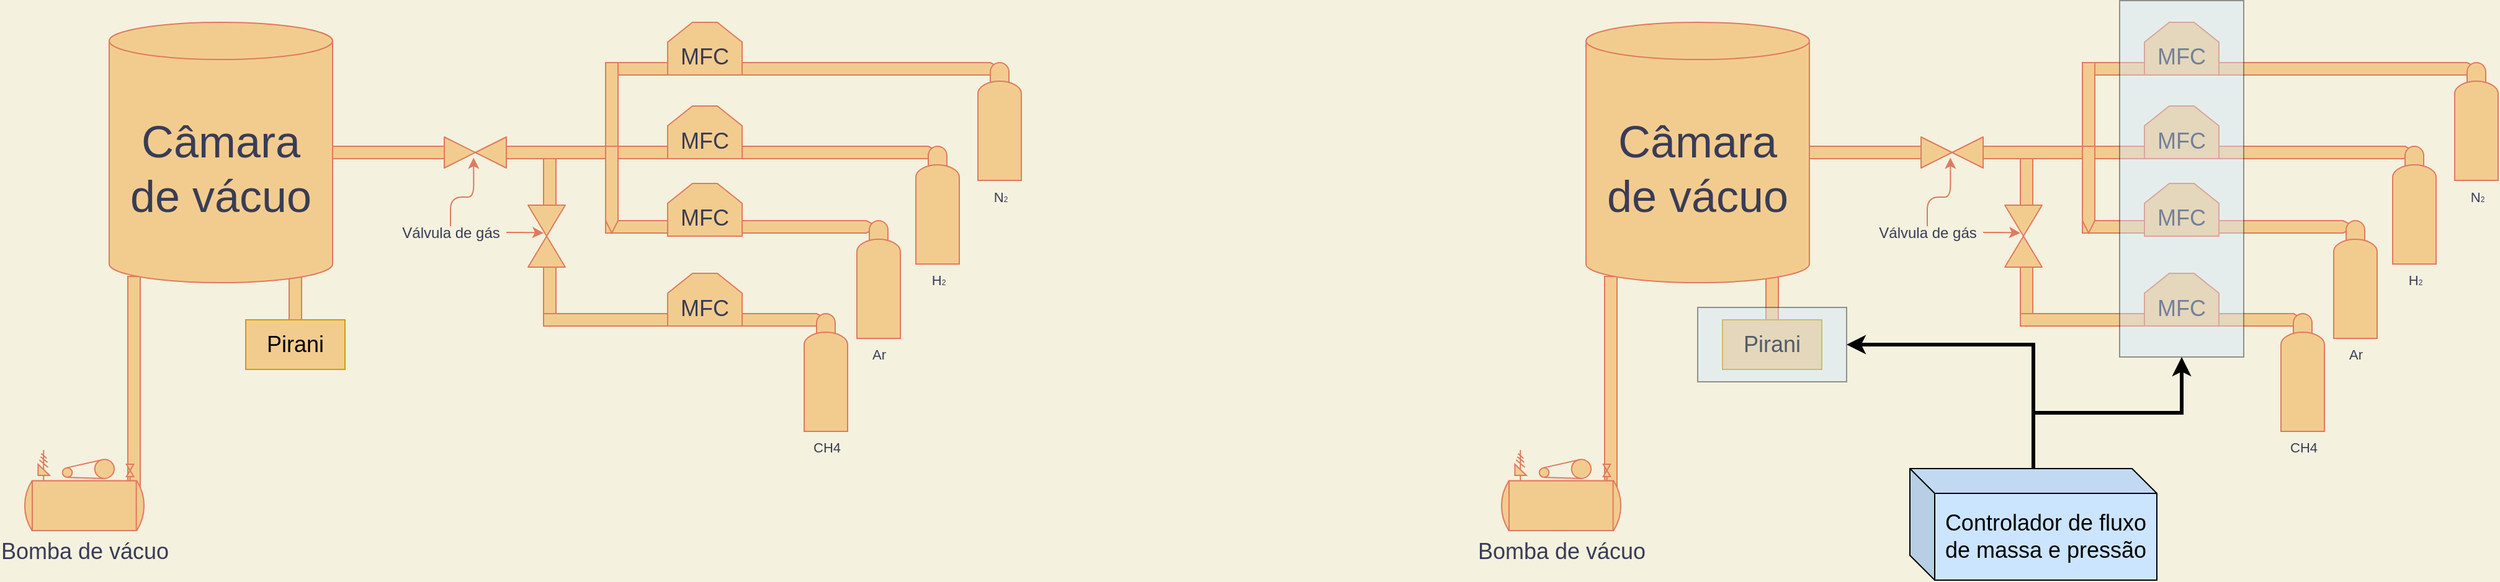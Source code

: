 <mxfile version="15.6.5" type="github">
  <diagram id="pm0KyGwDIg-Bs8ifSs3f" name="Page-1">
    <mxGraphModel dx="1420" dy="802" grid="1" gridSize="10" guides="1" tooltips="1" connect="1" arrows="1" fold="1" page="1" pageScale="1" pageWidth="827" pageHeight="1169" background="#F4F1DE" math="0" shadow="0">
      <root>
        <mxCell id="0" />
        <mxCell id="1" parent="0" />
        <mxCell id="i2rfmJk4JtvdybACD0-p-4" value="" style="html=1;shadow=0;dashed=0;align=center;verticalAlign=middle;shape=mxgraph.arrows2.arrow;dy=0;dx=10;notch=0;rounded=0;sketch=0;fontSize=36;fontColor=#393C56;strokeColor=#E07A5F;fillColor=#F2CC8F;" parent="1" vertex="1">
          <mxGeometry x="400" y="380" width="100" height="10" as="geometry" />
        </mxCell>
        <mxCell id="i2rfmJk4JtvdybACD0-p-5" value="" style="verticalLabelPosition=bottom;align=center;html=1;verticalAlign=top;pointerEvents=1;dashed=0;shape=mxgraph.pid2valves.valve;valveType=gate;rounded=0;sketch=0;fontSize=36;fontColor=#393C56;strokeColor=#E07A5F;fillColor=#F2CC8F;" parent="1" vertex="1">
          <mxGeometry x="490" y="372.5" width="50" height="25" as="geometry" />
        </mxCell>
        <mxCell id="i2rfmJk4JtvdybACD0-p-6" value="" style="html=1;shadow=0;dashed=0;align=center;verticalAlign=middle;shape=mxgraph.arrows2.arrow;dy=0;dx=10;notch=0;rounded=0;sketch=0;fontSize=36;fontColor=#393C56;strokeColor=#E07A5F;fillColor=#F2CC8F;" parent="1" vertex="1">
          <mxGeometry x="540" y="380" width="90" height="10" as="geometry" />
        </mxCell>
        <mxCell id="i2rfmJk4JtvdybACD0-p-8" value="" style="html=1;shadow=0;dashed=0;align=center;verticalAlign=middle;shape=mxgraph.arrows2.arrow;dy=0;dx=10;notch=0;rounded=0;sketch=0;fontSize=36;fontColor=#393C56;strokeColor=#E07A5F;fillColor=#F2CC8F;rotation=90;" parent="1" vertex="1">
          <mxGeometry x="550" y="410" width="50" height="10" as="geometry" />
        </mxCell>
        <mxCell id="i2rfmJk4JtvdybACD0-p-11" value="" style="html=1;shadow=0;dashed=0;align=center;verticalAlign=middle;shape=mxgraph.arrows2.arrow;dy=0;dx=10;notch=0;rounded=0;sketch=0;fontSize=36;fontColor=#393C56;strokeColor=#E07A5F;fillColor=#F2CC8F;rotation=90;" parent="1" vertex="1">
          <mxGeometry x="545" y="490" width="60" height="10" as="geometry" />
        </mxCell>
        <mxCell id="i2rfmJk4JtvdybACD0-p-13" value="" style="verticalLabelPosition=bottom;align=center;html=1;verticalAlign=top;pointerEvents=1;dashed=0;shape=mxgraph.pid2valves.valve;valveType=gate;rounded=0;sketch=0;fontSize=36;fontColor=#393C56;strokeColor=#E07A5F;fillColor=#F2CC8F;rotation=90;" parent="1" vertex="1">
          <mxGeometry x="547.5" y="437.5" width="50" height="30" as="geometry" />
        </mxCell>
        <mxCell id="i2rfmJk4JtvdybACD0-p-14" value="" style="html=1;shadow=0;dashed=0;align=center;verticalAlign=middle;shape=mxgraph.arrows2.arrow;dy=0;dx=10;notch=0;rounded=0;sketch=0;fontSize=36;fontColor=#393C56;strokeColor=#E07A5F;fillColor=#F2CC8F;rotation=0;" parent="1" vertex="1">
          <mxGeometry x="570" y="515" width="110" height="10" as="geometry" />
        </mxCell>
        <mxCell id="i2rfmJk4JtvdybACD0-p-18" value="" style="html=1;shadow=0;dashed=0;align=center;verticalAlign=middle;shape=mxgraph.arrows2.arrow;dy=0;dx=10;notch=0;rounded=0;sketch=0;fontSize=36;fontColor=#393C56;strokeColor=#E07A5F;fillColor=#F2CC8F;rotation=0;" parent="1" vertex="1">
          <mxGeometry x="620" y="440" width="60" height="10" as="geometry" />
        </mxCell>
        <mxCell id="i2rfmJk4JtvdybACD0-p-19" value="" style="html=1;shadow=0;dashed=0;align=center;verticalAlign=middle;shape=mxgraph.arrows2.arrow;dy=0;dx=10;notch=0;rounded=0;sketch=0;fontSize=36;fontColor=#393C56;strokeColor=#E07A5F;fillColor=#F2CC8F;rotation=0;" parent="1" vertex="1">
          <mxGeometry x="630" y="380" width="50" height="10" as="geometry" />
        </mxCell>
        <mxCell id="i2rfmJk4JtvdybACD0-p-25" value="&lt;font style=&quot;font-size: 18px&quot;&gt;MFC&lt;/font&gt;" style="shape=loopLimit;whiteSpace=wrap;html=1;rounded=0;sketch=0;fontSize=36;fontColor=#393C56;strokeColor=#E07A5F;strokeWidth=1;fillColor=#F2CC8F;" parent="1" vertex="1">
          <mxGeometry x="670" y="347.5" width="60" height="42.5" as="geometry" />
        </mxCell>
        <mxCell id="i2rfmJk4JtvdybACD0-p-26" value="&lt;font style=&quot;font-size: 18px&quot;&gt;MFC&lt;/font&gt;" style="shape=loopLimit;whiteSpace=wrap;html=1;rounded=0;sketch=0;fontSize=36;fontColor=#393C56;strokeColor=#E07A5F;strokeWidth=1;fillColor=#F2CC8F;" parent="1" vertex="1">
          <mxGeometry x="670" y="410" width="60" height="42.5" as="geometry" />
        </mxCell>
        <mxCell id="i2rfmJk4JtvdybACD0-p-27" value="&lt;font style=&quot;font-size: 18px&quot;&gt;MFC&lt;/font&gt;" style="shape=loopLimit;whiteSpace=wrap;html=1;rounded=0;sketch=0;fontSize=36;fontColor=#393C56;strokeColor=#E07A5F;strokeWidth=1;fillColor=#F2CC8F;" parent="1" vertex="1">
          <mxGeometry x="670" y="482.5" width="60" height="42.5" as="geometry" />
        </mxCell>
        <mxCell id="i2rfmJk4JtvdybACD0-p-28" value="" style="html=1;shadow=0;dashed=0;align=center;verticalAlign=middle;shape=mxgraph.arrows2.arrow;dy=0;dx=10;notch=0;rounded=0;sketch=0;fontSize=36;fontColor=#393C56;strokeColor=#E07A5F;fillColor=#F2CC8F;rotation=90;" parent="1" vertex="1">
          <mxGeometry x="580" y="352.5" width="90" height="10" as="geometry" />
        </mxCell>
        <mxCell id="i2rfmJk4JtvdybACD0-p-29" value="" style="html=1;shadow=0;dashed=0;align=center;verticalAlign=middle;shape=mxgraph.arrows2.arrow;dy=0;dx=10;notch=0;rounded=0;sketch=0;fontSize=36;fontColor=#393C56;strokeColor=#E07A5F;fillColor=#F2CC8F;rotation=90;" parent="1" vertex="1">
          <mxGeometry x="590" y="410" width="70" height="10" as="geometry" />
        </mxCell>
        <mxCell id="i2rfmJk4JtvdybACD0-p-31" value="" style="html=1;shadow=0;dashed=0;align=center;verticalAlign=middle;shape=mxgraph.arrows2.arrow;dy=0;dx=10;notch=0;rounded=0;sketch=0;fontSize=36;fontColor=#393C56;strokeColor=#E07A5F;fillColor=#F2CC8F;rotation=0;" parent="1" vertex="1">
          <mxGeometry x="630" y="312.5" width="50" height="10" as="geometry" />
        </mxCell>
        <mxCell id="i2rfmJk4JtvdybACD0-p-32" value="&lt;font style=&quot;font-size: 18px&quot;&gt;MFC&lt;/font&gt;" style="shape=loopLimit;whiteSpace=wrap;html=1;rounded=0;sketch=0;fontSize=36;fontColor=#393C56;strokeColor=#E07A5F;strokeWidth=1;fillColor=#F2CC8F;" parent="1" vertex="1">
          <mxGeometry x="670" y="280" width="60" height="42.5" as="geometry" />
        </mxCell>
        <mxCell id="i2rfmJk4JtvdybACD0-p-33" value="" style="html=1;shadow=0;dashed=0;align=center;verticalAlign=middle;shape=mxgraph.arrows2.arrow;dy=0;dx=10;notch=0;rounded=0;sketch=0;fontSize=36;fontColor=#393C56;strokeColor=#E07A5F;fillColor=#F2CC8F;rotation=0;" parent="1" vertex="1">
          <mxGeometry x="730" y="515" width="70" height="10" as="geometry" />
        </mxCell>
        <mxCell id="i2rfmJk4JtvdybACD0-p-34" value="" style="html=1;shadow=0;dashed=0;align=center;verticalAlign=middle;shape=mxgraph.arrows2.arrow;dy=0;dx=10;notch=0;rounded=0;sketch=0;fontSize=36;fontColor=#393C56;strokeColor=#E07A5F;fillColor=#F2CC8F;rotation=0;" parent="1" vertex="1">
          <mxGeometry x="730" y="440" width="110" height="10" as="geometry" />
        </mxCell>
        <mxCell id="i2rfmJk4JtvdybACD0-p-35" value="" style="html=1;shadow=0;dashed=0;align=center;verticalAlign=middle;shape=mxgraph.arrows2.arrow;dy=0;dx=10;notch=0;rounded=0;sketch=0;fontSize=36;fontColor=#393C56;strokeColor=#E07A5F;fillColor=#F2CC8F;rotation=0;" parent="1" vertex="1">
          <mxGeometry x="730" y="380" width="160" height="10" as="geometry" />
        </mxCell>
        <mxCell id="i2rfmJk4JtvdybACD0-p-36" value="" style="html=1;shadow=0;dashed=0;align=center;verticalAlign=middle;shape=mxgraph.arrows2.arrow;dy=0;dx=10;notch=0;rounded=0;sketch=0;fontSize=36;fontColor=#393C56;strokeColor=#E07A5F;fillColor=#F2CC8F;rotation=0;" parent="1" vertex="1">
          <mxGeometry x="730" y="312.5" width="210" height="10" as="geometry" />
        </mxCell>
        <mxCell id="i2rfmJk4JtvdybACD0-p-37" value="" style="html=1;shadow=0;dashed=0;align=center;verticalAlign=middle;shape=mxgraph.arrows2.arrow;dy=0;dx=10;notch=0;rounded=0;sketch=0;fontSize=36;fontColor=#393C56;strokeColor=#E07A5F;fillColor=#F2CC8F;rotation=90;" parent="1" vertex="1">
          <mxGeometry x="150" y="570" width="180" height="10" as="geometry" />
        </mxCell>
        <mxCell id="i2rfmJk4JtvdybACD0-p-39" value="Bomba de vácuo&lt;br&gt;" style="verticalLabelPosition=bottom;outlineConnect=0;align=center;dashed=0;html=1;verticalAlign=top;shape=mxgraph.pid.compressors.ac_air_compressor;rounded=0;sketch=0;fontSize=18;fontColor=#393C56;strokeColor=#E07A5F;strokeWidth=1;fillColor=#F2CC8F;" parent="1" vertex="1">
          <mxGeometry x="150" y="625" width="100" height="65" as="geometry" />
        </mxCell>
        <mxCell id="i2rfmJk4JtvdybACD0-p-41" value="CH4" style="shape=mxgraph.pid.vessels.gas_bottle;html=1;pointerEvents=1;align=center;verticalLabelPosition=bottom;verticalAlign=top;dashed=0;rounded=0;sketch=0;fontSize=11;fontColor=#393C56;strokeColor=#E07A5F;strokeWidth=1;fillColor=#F2CC8F;" parent="1" vertex="1">
          <mxGeometry x="780" y="515" width="35" height="95" as="geometry" />
        </mxCell>
        <mxCell id="i2rfmJk4JtvdybACD0-p-42" value="Ar" style="shape=mxgraph.pid.vessels.gas_bottle;html=1;pointerEvents=1;align=center;verticalLabelPosition=bottom;verticalAlign=top;dashed=0;rounded=0;sketch=0;fontSize=11;fontColor=#393C56;strokeColor=#E07A5F;strokeWidth=1;fillColor=#F2CC8F;" parent="1" vertex="1">
          <mxGeometry x="822.5" y="440" width="35" height="95" as="geometry" />
        </mxCell>
        <mxCell id="i2rfmJk4JtvdybACD0-p-43" value="H&lt;font style=&quot;font-size: 6px&quot;&gt;2&lt;/font&gt;" style="shape=mxgraph.pid.vessels.gas_bottle;html=1;pointerEvents=1;align=center;verticalLabelPosition=bottom;verticalAlign=top;dashed=0;rounded=0;sketch=0;fontSize=11;fontColor=#393C56;strokeColor=#E07A5F;strokeWidth=1;fillColor=#F2CC8F;" parent="1" vertex="1">
          <mxGeometry x="870" y="380" width="35" height="95" as="geometry" />
        </mxCell>
        <mxCell id="i2rfmJk4JtvdybACD0-p-44" value="N&lt;font style=&quot;font-size: 6px&quot;&gt;2&lt;/font&gt;" style="shape=mxgraph.pid.vessels.gas_bottle;html=1;pointerEvents=1;align=center;verticalLabelPosition=bottom;verticalAlign=top;dashed=0;rounded=0;sketch=0;fontSize=11;fontColor=#393C56;strokeColor=#E07A5F;strokeWidth=1;fillColor=#F2CC8F;" parent="1" vertex="1">
          <mxGeometry x="920" y="312.5" width="35" height="95" as="geometry" />
        </mxCell>
        <mxCell id="i2rfmJk4JtvdybACD0-p-48" style="edgeStyle=orthogonalEdgeStyle;curved=0;rounded=1;sketch=0;orthogonalLoop=1;jettySize=auto;html=1;entryX=0.473;entryY=0.667;entryDx=0;entryDy=0;entryPerimeter=0;fontSize=12;fontColor=#393C56;strokeColor=#E07A5F;fillColor=#F2CC8F;" parent="1" source="i2rfmJk4JtvdybACD0-p-46" target="i2rfmJk4JtvdybACD0-p-5" edge="1">
          <mxGeometry relative="1" as="geometry" />
        </mxCell>
        <mxCell id="i2rfmJk4JtvdybACD0-p-49" style="edgeStyle=orthogonalEdgeStyle;curved=0;rounded=1;sketch=0;orthogonalLoop=1;jettySize=auto;html=1;entryX=0.45;entryY=0.583;entryDx=0;entryDy=0;entryPerimeter=0;fontSize=12;fontColor=#393C56;strokeColor=#E07A5F;fillColor=#F2CC8F;" parent="1" source="i2rfmJk4JtvdybACD0-p-46" target="i2rfmJk4JtvdybACD0-p-13" edge="1">
          <mxGeometry relative="1" as="geometry" />
        </mxCell>
        <mxCell id="i2rfmJk4JtvdybACD0-p-46" value="&lt;font style=&quot;font-size: 12px&quot;&gt;Válvula de gás&lt;/font&gt;" style="text;html=1;align=center;verticalAlign=middle;resizable=0;points=[];autosize=1;strokeColor=none;fillColor=none;fontSize=6;fontColor=#393C56;" parent="1" vertex="1">
          <mxGeometry x="450" y="444.5" width="90" height="10" as="geometry" />
        </mxCell>
        <mxCell id="fzmC69lv0-OHPau7h5W_-1" value="" style="html=1;shadow=0;dashed=0;align=center;verticalAlign=middle;shape=mxgraph.arrows2.arrow;dy=0;dx=10;notch=0;rounded=0;sketch=0;fontSize=36;fontColor=default;strokeColor=#E07A5F;fillColor=#F2CC8F;rotation=90;" vertex="1" parent="1">
          <mxGeometry x="345" y="500" width="50" height="10" as="geometry" />
        </mxCell>
        <mxCell id="fzmC69lv0-OHPau7h5W_-2" value="&lt;font style=&quot;font-size: 36px&quot;&gt;Câmara de vácuo&lt;/font&gt;" style="shape=cylinder3;whiteSpace=wrap;html=1;boundedLbl=1;backgroundOutline=1;size=15;rounded=0;sketch=0;fontColor=#393C56;strokeColor=#E07A5F;fillColor=#F2CC8F;" vertex="1" parent="1">
          <mxGeometry x="220" y="280" width="180" height="210" as="geometry" />
        </mxCell>
        <mxCell id="fzmC69lv0-OHPau7h5W_-3" value="&lt;font style=&quot;font-size: 18px&quot;&gt;Pirani&lt;/font&gt;" style="rounded=0;whiteSpace=wrap;html=1;strokeColor=#d79b00;fillColor=#F2CC8F;fontColor=default;" vertex="1" parent="1">
          <mxGeometry x="330" y="520" width="80" height="40" as="geometry" />
        </mxCell>
        <mxCell id="fzmC69lv0-OHPau7h5W_-37" value="" style="html=1;shadow=0;dashed=0;align=center;verticalAlign=middle;shape=mxgraph.arrows2.arrow;dy=0;dx=10;notch=0;rounded=0;sketch=0;fontSize=36;fontColor=#393C56;strokeColor=#E07A5F;fillColor=#F2CC8F;" vertex="1" parent="1">
          <mxGeometry x="1590" y="380" width="100" height="10" as="geometry" />
        </mxCell>
        <mxCell id="fzmC69lv0-OHPau7h5W_-38" value="" style="verticalLabelPosition=bottom;align=center;html=1;verticalAlign=top;pointerEvents=1;dashed=0;shape=mxgraph.pid2valves.valve;valveType=gate;rounded=0;sketch=0;fontSize=36;fontColor=#393C56;strokeColor=#E07A5F;fillColor=#F2CC8F;" vertex="1" parent="1">
          <mxGeometry x="1680" y="372.5" width="50" height="25" as="geometry" />
        </mxCell>
        <mxCell id="fzmC69lv0-OHPau7h5W_-39" value="" style="html=1;shadow=0;dashed=0;align=center;verticalAlign=middle;shape=mxgraph.arrows2.arrow;dy=0;dx=10;notch=0;rounded=0;sketch=0;fontSize=36;fontColor=#393C56;strokeColor=#E07A5F;fillColor=#F2CC8F;" vertex="1" parent="1">
          <mxGeometry x="1730" y="380" width="90" height="10" as="geometry" />
        </mxCell>
        <mxCell id="fzmC69lv0-OHPau7h5W_-40" value="" style="html=1;shadow=0;dashed=0;align=center;verticalAlign=middle;shape=mxgraph.arrows2.arrow;dy=0;dx=10;notch=0;rounded=0;sketch=0;fontSize=36;fontColor=#393C56;strokeColor=#E07A5F;fillColor=#F2CC8F;rotation=90;" vertex="1" parent="1">
          <mxGeometry x="1740" y="410" width="50" height="10" as="geometry" />
        </mxCell>
        <mxCell id="fzmC69lv0-OHPau7h5W_-41" value="" style="html=1;shadow=0;dashed=0;align=center;verticalAlign=middle;shape=mxgraph.arrows2.arrow;dy=0;dx=10;notch=0;rounded=0;sketch=0;fontSize=36;fontColor=#393C56;strokeColor=#E07A5F;fillColor=#F2CC8F;rotation=90;" vertex="1" parent="1">
          <mxGeometry x="1735" y="490" width="60" height="10" as="geometry" />
        </mxCell>
        <mxCell id="fzmC69lv0-OHPau7h5W_-42" value="" style="verticalLabelPosition=bottom;align=center;html=1;verticalAlign=top;pointerEvents=1;dashed=0;shape=mxgraph.pid2valves.valve;valveType=gate;rounded=0;sketch=0;fontSize=36;fontColor=#393C56;strokeColor=#E07A5F;fillColor=#F2CC8F;rotation=90;" vertex="1" parent="1">
          <mxGeometry x="1737.5" y="437.5" width="50" height="30" as="geometry" />
        </mxCell>
        <mxCell id="fzmC69lv0-OHPau7h5W_-43" value="" style="html=1;shadow=0;dashed=0;align=center;verticalAlign=middle;shape=mxgraph.arrows2.arrow;dy=0;dx=10;notch=0;rounded=0;sketch=0;fontSize=36;fontColor=#393C56;strokeColor=#E07A5F;fillColor=#F2CC8F;rotation=0;" vertex="1" parent="1">
          <mxGeometry x="1760" y="515" width="110" height="10" as="geometry" />
        </mxCell>
        <mxCell id="fzmC69lv0-OHPau7h5W_-44" value="" style="html=1;shadow=0;dashed=0;align=center;verticalAlign=middle;shape=mxgraph.arrows2.arrow;dy=0;dx=10;notch=0;rounded=0;sketch=0;fontSize=36;fontColor=#393C56;strokeColor=#E07A5F;fillColor=#F2CC8F;rotation=0;" vertex="1" parent="1">
          <mxGeometry x="1810" y="440" width="60" height="10" as="geometry" />
        </mxCell>
        <mxCell id="fzmC69lv0-OHPau7h5W_-45" value="" style="html=1;shadow=0;dashed=0;align=center;verticalAlign=middle;shape=mxgraph.arrows2.arrow;dy=0;dx=10;notch=0;rounded=0;sketch=0;fontSize=36;fontColor=#393C56;strokeColor=#E07A5F;fillColor=#F2CC8F;rotation=0;" vertex="1" parent="1">
          <mxGeometry x="1820" y="380" width="50" height="10" as="geometry" />
        </mxCell>
        <mxCell id="fzmC69lv0-OHPau7h5W_-46" value="&lt;font style=&quot;font-size: 18px&quot;&gt;MFC&lt;/font&gt;" style="shape=loopLimit;whiteSpace=wrap;html=1;rounded=0;sketch=0;fontSize=36;fontColor=#393C56;strokeColor=#E07A5F;strokeWidth=1;fillColor=#F2CC8F;" vertex="1" parent="1">
          <mxGeometry x="1860" y="347.5" width="60" height="42.5" as="geometry" />
        </mxCell>
        <mxCell id="fzmC69lv0-OHPau7h5W_-47" value="&lt;font style=&quot;font-size: 18px&quot;&gt;MFC&lt;/font&gt;" style="shape=loopLimit;whiteSpace=wrap;html=1;rounded=0;sketch=0;fontSize=36;fontColor=#393C56;strokeColor=#E07A5F;strokeWidth=1;fillColor=#F2CC8F;" vertex="1" parent="1">
          <mxGeometry x="1860" y="410" width="60" height="42.5" as="geometry" />
        </mxCell>
        <mxCell id="fzmC69lv0-OHPau7h5W_-48" value="&lt;font style=&quot;font-size: 18px&quot;&gt;MFC&lt;/font&gt;" style="shape=loopLimit;whiteSpace=wrap;html=1;rounded=0;sketch=0;fontSize=36;fontColor=#393C56;strokeColor=#E07A5F;strokeWidth=1;fillColor=#F2CC8F;" vertex="1" parent="1">
          <mxGeometry x="1860" y="482.5" width="60" height="42.5" as="geometry" />
        </mxCell>
        <mxCell id="fzmC69lv0-OHPau7h5W_-49" value="" style="html=1;shadow=0;dashed=0;align=center;verticalAlign=middle;shape=mxgraph.arrows2.arrow;dy=0;dx=10;notch=0;rounded=0;sketch=0;fontSize=36;fontColor=#393C56;strokeColor=#E07A5F;fillColor=#F2CC8F;rotation=90;" vertex="1" parent="1">
          <mxGeometry x="1770" y="352.5" width="90" height="10" as="geometry" />
        </mxCell>
        <mxCell id="fzmC69lv0-OHPau7h5W_-50" value="" style="html=1;shadow=0;dashed=0;align=center;verticalAlign=middle;shape=mxgraph.arrows2.arrow;dy=0;dx=10;notch=0;rounded=0;sketch=0;fontSize=36;fontColor=#393C56;strokeColor=#E07A5F;fillColor=#F2CC8F;rotation=90;" vertex="1" parent="1">
          <mxGeometry x="1780" y="410" width="70" height="10" as="geometry" />
        </mxCell>
        <mxCell id="fzmC69lv0-OHPau7h5W_-51" value="" style="html=1;shadow=0;dashed=0;align=center;verticalAlign=middle;shape=mxgraph.arrows2.arrow;dy=0;dx=10;notch=0;rounded=0;sketch=0;fontSize=36;fontColor=#393C56;strokeColor=#E07A5F;fillColor=#F2CC8F;rotation=0;" vertex="1" parent="1">
          <mxGeometry x="1820" y="312.5" width="50" height="10" as="geometry" />
        </mxCell>
        <mxCell id="fzmC69lv0-OHPau7h5W_-52" value="&lt;font style=&quot;font-size: 18px&quot;&gt;MFC&lt;/font&gt;" style="shape=loopLimit;whiteSpace=wrap;html=1;rounded=0;sketch=0;fontSize=36;fontColor=#393C56;strokeColor=#E07A5F;strokeWidth=1;fillColor=#F2CC8F;" vertex="1" parent="1">
          <mxGeometry x="1860" y="280" width="60" height="42.5" as="geometry" />
        </mxCell>
        <mxCell id="fzmC69lv0-OHPau7h5W_-53" value="" style="html=1;shadow=0;dashed=0;align=center;verticalAlign=middle;shape=mxgraph.arrows2.arrow;dy=0;dx=10;notch=0;rounded=0;sketch=0;fontSize=36;fontColor=#393C56;strokeColor=#E07A5F;fillColor=#F2CC8F;rotation=0;" vertex="1" parent="1">
          <mxGeometry x="1920" y="515" width="70" height="10" as="geometry" />
        </mxCell>
        <mxCell id="fzmC69lv0-OHPau7h5W_-54" value="" style="html=1;shadow=0;dashed=0;align=center;verticalAlign=middle;shape=mxgraph.arrows2.arrow;dy=0;dx=10;notch=0;rounded=0;sketch=0;fontSize=36;fontColor=#393C56;strokeColor=#E07A5F;fillColor=#F2CC8F;rotation=0;" vertex="1" parent="1">
          <mxGeometry x="1920" y="440" width="110" height="10" as="geometry" />
        </mxCell>
        <mxCell id="fzmC69lv0-OHPau7h5W_-55" value="" style="html=1;shadow=0;dashed=0;align=center;verticalAlign=middle;shape=mxgraph.arrows2.arrow;dy=0;dx=10;notch=0;rounded=0;sketch=0;fontSize=36;fontColor=#393C56;strokeColor=#E07A5F;fillColor=#F2CC8F;rotation=0;" vertex="1" parent="1">
          <mxGeometry x="1920" y="380" width="160" height="10" as="geometry" />
        </mxCell>
        <mxCell id="fzmC69lv0-OHPau7h5W_-56" value="" style="html=1;shadow=0;dashed=0;align=center;verticalAlign=middle;shape=mxgraph.arrows2.arrow;dy=0;dx=10;notch=0;rounded=0;sketch=0;fontSize=36;fontColor=#393C56;strokeColor=#E07A5F;fillColor=#F2CC8F;rotation=0;" vertex="1" parent="1">
          <mxGeometry x="1920" y="312.5" width="210" height="10" as="geometry" />
        </mxCell>
        <mxCell id="fzmC69lv0-OHPau7h5W_-57" value="" style="html=1;shadow=0;dashed=0;align=center;verticalAlign=middle;shape=mxgraph.arrows2.arrow;dy=0;dx=10;notch=0;rounded=0;sketch=0;fontSize=36;fontColor=#393C56;strokeColor=#E07A5F;fillColor=#F2CC8F;rotation=90;" vertex="1" parent="1">
          <mxGeometry x="1340" y="570" width="180" height="10" as="geometry" />
        </mxCell>
        <mxCell id="fzmC69lv0-OHPau7h5W_-58" value="Bomba de vácuo&lt;br&gt;" style="verticalLabelPosition=bottom;outlineConnect=0;align=center;dashed=0;html=1;verticalAlign=top;shape=mxgraph.pid.compressors.ac_air_compressor;rounded=0;sketch=0;fontSize=18;fontColor=#393C56;strokeColor=#E07A5F;strokeWidth=1;fillColor=#F2CC8F;" vertex="1" parent="1">
          <mxGeometry x="1340" y="625" width="100" height="65" as="geometry" />
        </mxCell>
        <mxCell id="fzmC69lv0-OHPau7h5W_-59" value="CH4" style="shape=mxgraph.pid.vessels.gas_bottle;html=1;pointerEvents=1;align=center;verticalLabelPosition=bottom;verticalAlign=top;dashed=0;rounded=0;sketch=0;fontSize=11;fontColor=#393C56;strokeColor=#E07A5F;strokeWidth=1;fillColor=#F2CC8F;" vertex="1" parent="1">
          <mxGeometry x="1970" y="515" width="35" height="95" as="geometry" />
        </mxCell>
        <mxCell id="fzmC69lv0-OHPau7h5W_-60" value="Ar" style="shape=mxgraph.pid.vessels.gas_bottle;html=1;pointerEvents=1;align=center;verticalLabelPosition=bottom;verticalAlign=top;dashed=0;rounded=0;sketch=0;fontSize=11;fontColor=#393C56;strokeColor=#E07A5F;strokeWidth=1;fillColor=#F2CC8F;" vertex="1" parent="1">
          <mxGeometry x="2012.5" y="440" width="35" height="95" as="geometry" />
        </mxCell>
        <mxCell id="fzmC69lv0-OHPau7h5W_-61" value="H&lt;font style=&quot;font-size: 6px&quot;&gt;2&lt;/font&gt;" style="shape=mxgraph.pid.vessels.gas_bottle;html=1;pointerEvents=1;align=center;verticalLabelPosition=bottom;verticalAlign=top;dashed=0;rounded=0;sketch=0;fontSize=11;fontColor=#393C56;strokeColor=#E07A5F;strokeWidth=1;fillColor=#F2CC8F;" vertex="1" parent="1">
          <mxGeometry x="2060" y="380" width="35" height="95" as="geometry" />
        </mxCell>
        <mxCell id="fzmC69lv0-OHPau7h5W_-62" value="N&lt;font style=&quot;font-size: 6px&quot;&gt;2&lt;/font&gt;" style="shape=mxgraph.pid.vessels.gas_bottle;html=1;pointerEvents=1;align=center;verticalLabelPosition=bottom;verticalAlign=top;dashed=0;rounded=0;sketch=0;fontSize=11;fontColor=#393C56;strokeColor=#E07A5F;strokeWidth=1;fillColor=#F2CC8F;" vertex="1" parent="1">
          <mxGeometry x="2110" y="312.5" width="35" height="95" as="geometry" />
        </mxCell>
        <mxCell id="fzmC69lv0-OHPau7h5W_-63" style="edgeStyle=orthogonalEdgeStyle;curved=0;rounded=1;sketch=0;orthogonalLoop=1;jettySize=auto;html=1;entryX=0.473;entryY=0.667;entryDx=0;entryDy=0;entryPerimeter=0;fontSize=12;fontColor=#393C56;strokeColor=#E07A5F;fillColor=#F2CC8F;" edge="1" parent="1" source="fzmC69lv0-OHPau7h5W_-65" target="fzmC69lv0-OHPau7h5W_-38">
          <mxGeometry relative="1" as="geometry" />
        </mxCell>
        <mxCell id="fzmC69lv0-OHPau7h5W_-64" style="edgeStyle=orthogonalEdgeStyle;curved=0;rounded=1;sketch=0;orthogonalLoop=1;jettySize=auto;html=1;entryX=0.45;entryY=0.583;entryDx=0;entryDy=0;entryPerimeter=0;fontSize=12;fontColor=#393C56;strokeColor=#E07A5F;fillColor=#F2CC8F;" edge="1" parent="1" source="fzmC69lv0-OHPau7h5W_-65" target="fzmC69lv0-OHPau7h5W_-42">
          <mxGeometry relative="1" as="geometry" />
        </mxCell>
        <mxCell id="fzmC69lv0-OHPau7h5W_-65" value="&lt;font style=&quot;font-size: 12px&quot;&gt;Válvula de gás&lt;/font&gt;" style="text;html=1;align=center;verticalAlign=middle;resizable=0;points=[];autosize=1;strokeColor=none;fillColor=none;fontSize=6;fontColor=#393C56;" vertex="1" parent="1">
          <mxGeometry x="1640" y="444.5" width="90" height="10" as="geometry" />
        </mxCell>
        <mxCell id="fzmC69lv0-OHPau7h5W_-66" value="" style="html=1;shadow=0;dashed=0;align=center;verticalAlign=middle;shape=mxgraph.arrows2.arrow;dy=0;dx=10;notch=0;rounded=0;sketch=0;fontSize=36;fontColor=default;strokeColor=#E07A5F;fillColor=#F2CC8F;rotation=90;" vertex="1" parent="1">
          <mxGeometry x="1535" y="500" width="50" height="10" as="geometry" />
        </mxCell>
        <mxCell id="fzmC69lv0-OHPau7h5W_-67" value="&lt;font style=&quot;font-size: 36px&quot;&gt;Câmara de vácuo&lt;/font&gt;" style="shape=cylinder3;whiteSpace=wrap;html=1;boundedLbl=1;backgroundOutline=1;size=15;rounded=0;sketch=0;fontColor=#393C56;strokeColor=#E07A5F;fillColor=#F2CC8F;" vertex="1" parent="1">
          <mxGeometry x="1410" y="280" width="180" height="210" as="geometry" />
        </mxCell>
        <mxCell id="fzmC69lv0-OHPau7h5W_-68" value="&lt;font style=&quot;font-size: 18px&quot;&gt;Pirani&lt;/font&gt;" style="rounded=0;whiteSpace=wrap;html=1;strokeColor=#d79b00;fillColor=#F2CC8F;fontColor=default;" vertex="1" parent="1">
          <mxGeometry x="1520" y="520" width="80" height="40" as="geometry" />
        </mxCell>
        <mxCell id="fzmC69lv0-OHPau7h5W_-75" style="edgeStyle=orthogonalEdgeStyle;rounded=0;orthogonalLoop=1;jettySize=auto;html=1;entryX=0.5;entryY=1;entryDx=0;entryDy=0;labelBackgroundColor=default;fontSize=16;fontColor=default;strokeColor=default;strokeWidth=3;" edge="1" parent="1" source="fzmC69lv0-OHPau7h5W_-69" target="fzmC69lv0-OHPau7h5W_-70">
          <mxGeometry relative="1" as="geometry" />
        </mxCell>
        <mxCell id="fzmC69lv0-OHPau7h5W_-77" style="edgeStyle=orthogonalEdgeStyle;rounded=0;orthogonalLoop=1;jettySize=auto;html=1;entryX=1;entryY=0.5;entryDx=0;entryDy=0;labelBackgroundColor=default;fontSize=16;fontColor=default;strokeColor=default;strokeWidth=3;" edge="1" parent="1" source="fzmC69lv0-OHPau7h5W_-69" target="fzmC69lv0-OHPau7h5W_-73">
          <mxGeometry relative="1" as="geometry">
            <Array as="points">
              <mxPoint x="1771" y="540" />
            </Array>
          </mxGeometry>
        </mxCell>
        <mxCell id="fzmC69lv0-OHPau7h5W_-69" value="Controlador de fluxo de massa e pressão" style="shape=cube;whiteSpace=wrap;html=1;boundedLbl=1;backgroundOutline=1;darkOpacity=0.05;darkOpacity2=0.1;fontSize=18;fontColor=default;strokeColor=default;fillColor=#CCE5FF;horizontal=1;labelBorderColor=none;" vertex="1" parent="1">
          <mxGeometry x="1671" y="640" width="199" height="90" as="geometry" />
        </mxCell>
        <mxCell id="fzmC69lv0-OHPau7h5W_-70" value="" style="rounded=0;whiteSpace=wrap;html=1;labelBorderColor=none;fontSize=16;fontColor=default;strokeColor=default;fillColor=#CCE5FF;gradientColor=none;glass=0;opacity=40;" vertex="1" parent="1">
          <mxGeometry x="1840" y="262.5" width="100" height="287.5" as="geometry" />
        </mxCell>
        <mxCell id="fzmC69lv0-OHPau7h5W_-73" value="" style="rounded=0;whiteSpace=wrap;html=1;glass=0;labelBorderColor=none;fontSize=16;fontColor=default;strokeColor=default;fillColor=#CCE5FF;gradientColor=none;opacity=40;" vertex="1" parent="1">
          <mxGeometry x="1500" y="510" width="120" height="60" as="geometry" />
        </mxCell>
      </root>
    </mxGraphModel>
  </diagram>
</mxfile>
